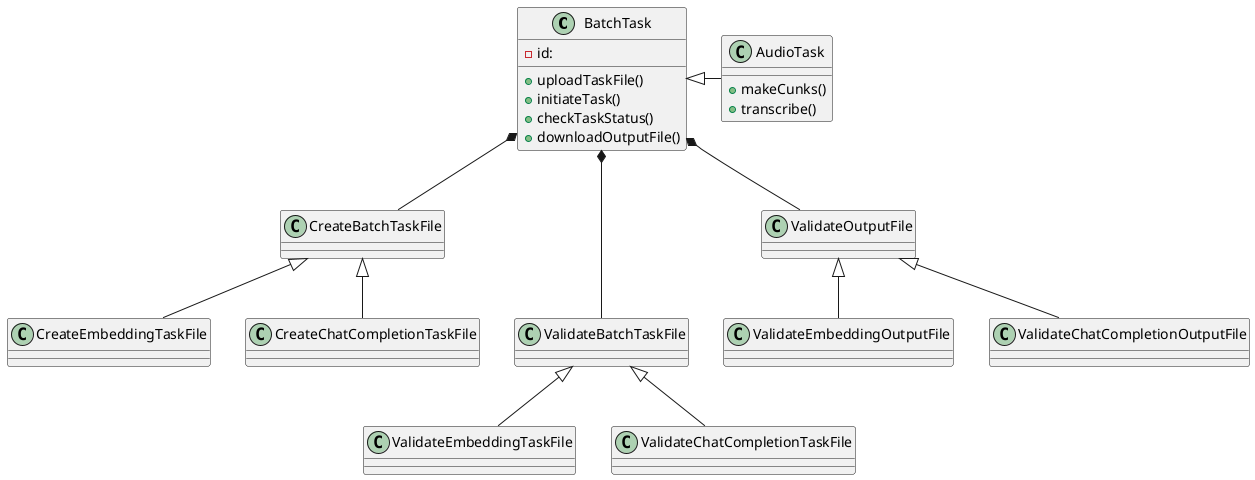 @startuml class

class BatchTask {
  - id:
  + uploadTaskFile()
  + initiateTask()
  + checkTaskStatus()
  + downloadOutputFile()
}

class AudioTask {
  + makeCunks()
  + transcribe() 
}

class CreateBatchTaskFile {

}

class CreateEmbeddingTaskFile {

}
class CreateChatCompletionTaskFile{

}
class ValidateBatchTaskFile {

}
class ValidateEmbeddingTaskFile{

}
class ValidateChatCompletionTaskFile {

}

class ValidateOutputFile {

}
class ValidateEmbeddingOutputFile {

}
class ValidateChatCompletionOutputFile {

}

BatchTask <|- AudioTask
BatchTask *-- CreateBatchTaskFile
BatchTask *--- ValidateBatchTaskFile
BatchTask *-- ValidateOutputFile

CreateBatchTaskFile <|-- CreateEmbeddingTaskFile
CreateBatchTaskFile <|-- CreateChatCompletionTaskFile

ValidateBatchTaskFile <|-- ValidateEmbeddingTaskFile
ValidateBatchTaskFile <|-- ValidateChatCompletionTaskFile

ValidateOutputFile <|-- ValidateEmbeddingOutputFile
ValidateOutputFile <|-- ValidateChatCompletionOutputFile

@enduml